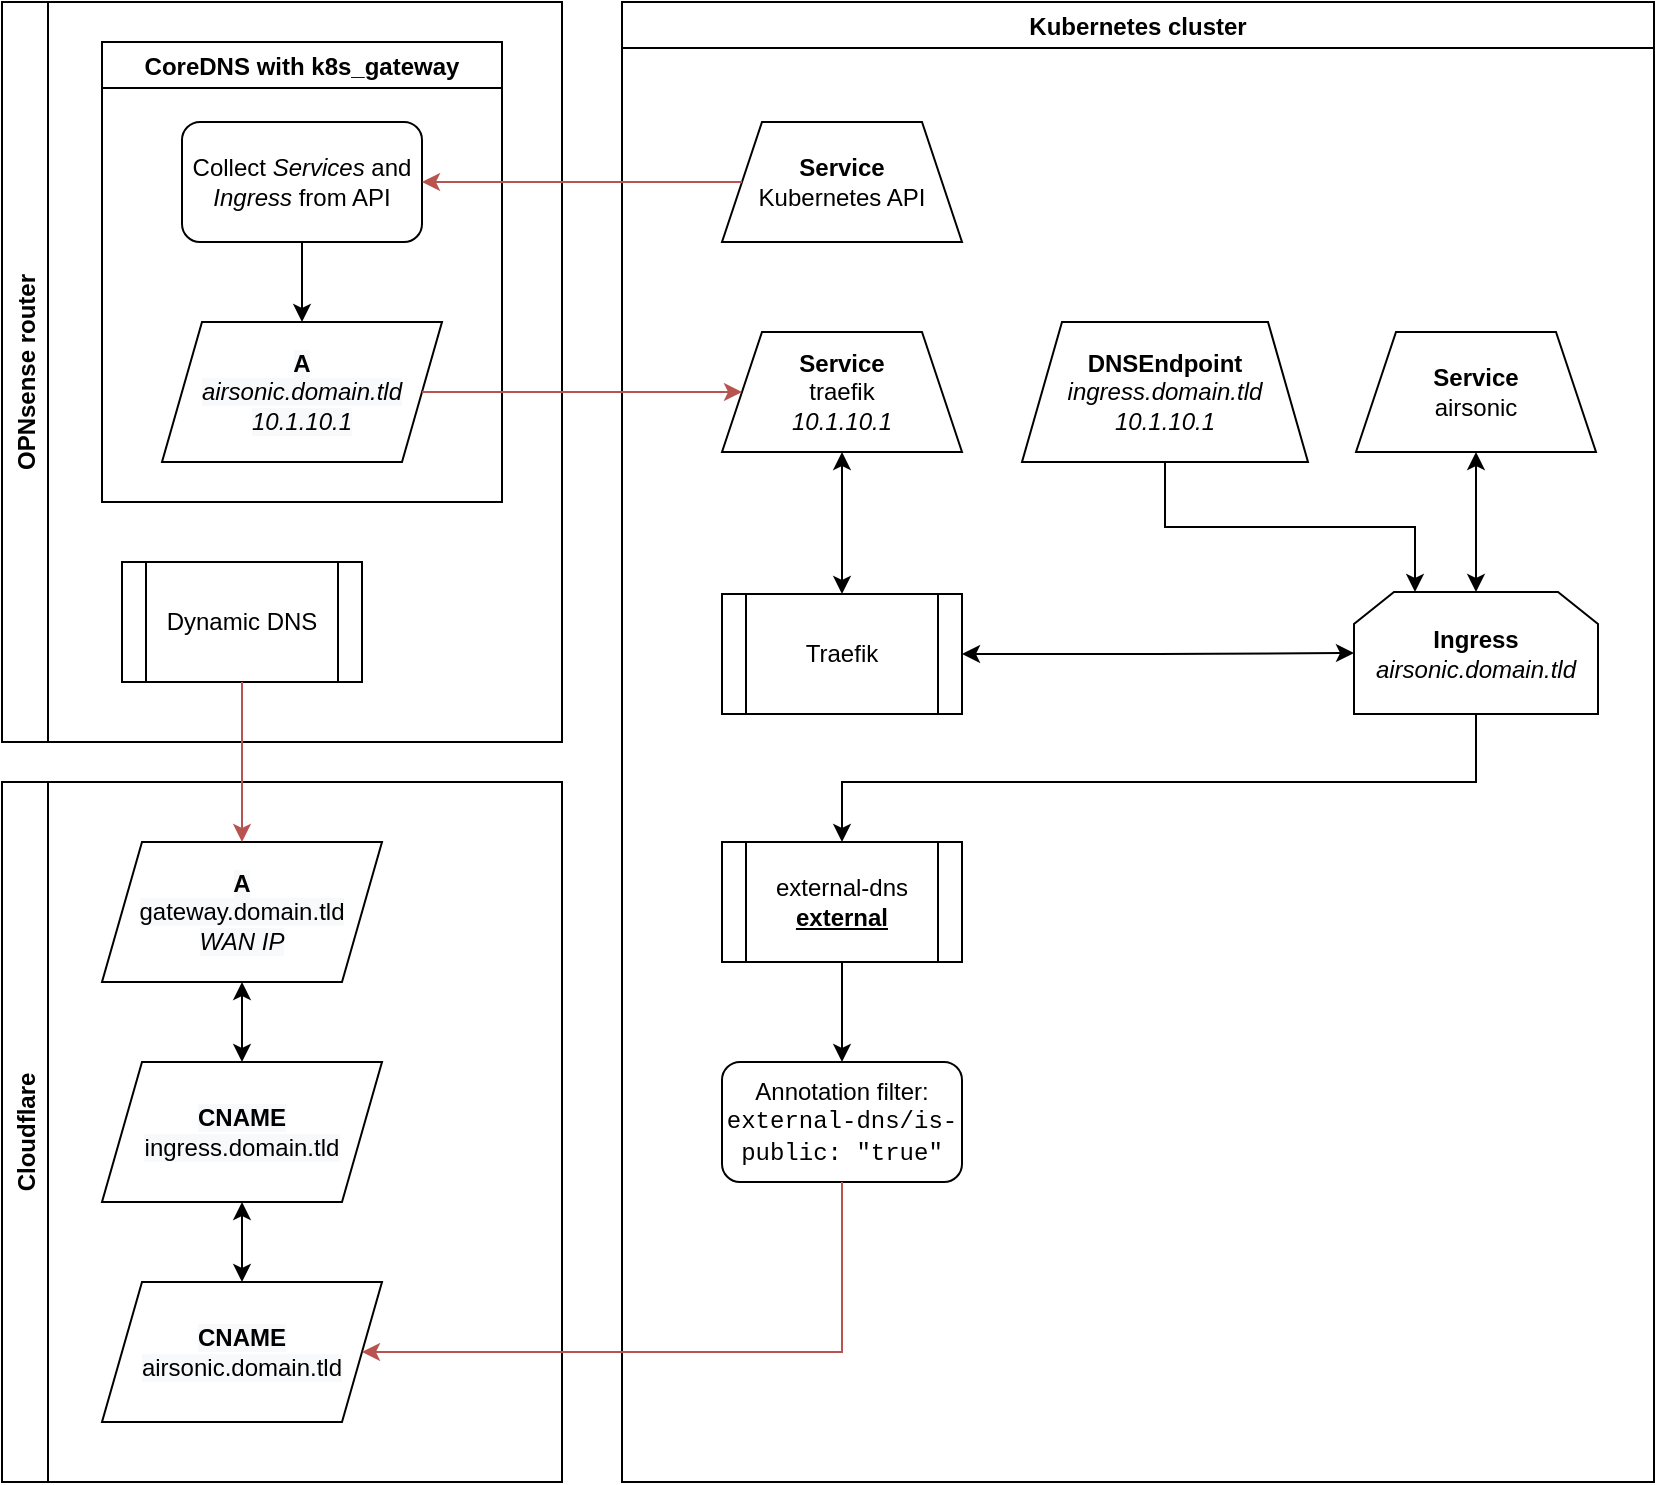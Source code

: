 <mxfile version="14.6.13" type="device"><diagram id="lf2ot1lF9yandg3fV4EM" name="Page-1"><mxGraphModel dx="1106" dy="822" grid="1" gridSize="10" guides="1" tooltips="1" connect="1" arrows="1" fold="1" page="1" pageScale="1" pageWidth="1169" pageHeight="827" math="0" shadow="0"><root><mxCell id="0"/><mxCell id="1" parent="0"/><mxCell id="PXenvj-unSpf0I4VMKXi-4" value="Kubernetes cluster" style="swimlane;" vertex="1" parent="1"><mxGeometry x="360" y="40" width="516" height="740" as="geometry"/></mxCell><mxCell id="PXenvj-unSpf0I4VMKXi-10" style="edgeStyle=orthogonalEdgeStyle;rounded=0;orthogonalLoop=1;jettySize=auto;html=1;exitX=0.5;exitY=0;exitDx=0;exitDy=0;entryX=0.5;entryY=1;entryDx=0;entryDy=0;startArrow=classic;startFill=1;" edge="1" parent="PXenvj-unSpf0I4VMKXi-4" source="PXenvj-unSpf0I4VMKXi-8" target="PXenvj-unSpf0I4VMKXi-9"><mxGeometry relative="1" as="geometry"/></mxCell><mxCell id="PXenvj-unSpf0I4VMKXi-41" style="edgeStyle=orthogonalEdgeStyle;rounded=0;orthogonalLoop=1;jettySize=auto;html=1;entryX=0.5;entryY=0;entryDx=0;entryDy=0;startArrow=none;startFill=0;" edge="1" parent="PXenvj-unSpf0I4VMKXi-4" source="PXenvj-unSpf0I4VMKXi-8" target="W6l2yXhy9E4_H8duNwl--6"><mxGeometry relative="1" as="geometry"><Array as="points"><mxPoint x="427" y="390"/><mxPoint x="110" y="390"/></Array></mxGeometry></mxCell><mxCell id="PXenvj-unSpf0I4VMKXi-8" value="&lt;b&gt;Ingress&lt;/b&gt;&lt;br&gt;&lt;i&gt;airsonic.domain.tld&lt;/i&gt;" style="shape=loopLimit;whiteSpace=wrap;html=1;" vertex="1" parent="PXenvj-unSpf0I4VMKXi-4"><mxGeometry x="366" y="295" width="122" height="61" as="geometry"/></mxCell><mxCell id="PXenvj-unSpf0I4VMKXi-9" value="&lt;b&gt;Service&lt;/b&gt;&lt;br&gt;airsonic" style="shape=trapezoid;perimeter=trapezoidPerimeter;whiteSpace=wrap;html=1;fixedSize=1;" vertex="1" parent="PXenvj-unSpf0I4VMKXi-4"><mxGeometry x="367" y="165" width="120" height="60" as="geometry"/></mxCell><mxCell id="PXenvj-unSpf0I4VMKXi-42" style="edgeStyle=orthogonalEdgeStyle;rounded=0;orthogonalLoop=1;jettySize=auto;html=1;exitX=0.5;exitY=1;exitDx=0;exitDy=0;entryX=0.25;entryY=0;entryDx=0;entryDy=0;startArrow=none;startFill=0;" edge="1" parent="PXenvj-unSpf0I4VMKXi-4" source="PXenvj-unSpf0I4VMKXi-20" target="PXenvj-unSpf0I4VMKXi-8"><mxGeometry relative="1" as="geometry"/></mxCell><mxCell id="PXenvj-unSpf0I4VMKXi-20" value="&lt;b&gt;DNSEndpoint&lt;/b&gt;&lt;br&gt;&lt;i&gt;ingress.domain.tld&lt;/i&gt;&lt;br&gt;&lt;i&gt;10.1.10.1&lt;/i&gt;" style="shape=trapezoid;perimeter=trapezoidPerimeter;whiteSpace=wrap;html=1;fixedSize=1;" vertex="1" parent="PXenvj-unSpf0I4VMKXi-4"><mxGeometry x="200" y="160" width="143" height="70" as="geometry"/></mxCell><mxCell id="PXenvj-unSpf0I4VMKXi-37" style="edgeStyle=orthogonalEdgeStyle;rounded=0;orthogonalLoop=1;jettySize=auto;html=1;entryX=0.5;entryY=0;entryDx=0;entryDy=0;startArrow=none;startFill=0;" edge="1" parent="PXenvj-unSpf0I4VMKXi-4" source="W6l2yXhy9E4_H8duNwl--6" target="PXenvj-unSpf0I4VMKXi-36"><mxGeometry relative="1" as="geometry"/></mxCell><mxCell id="W6l2yXhy9E4_H8duNwl--6" value="external-dns&lt;br&gt;&lt;b&gt;&lt;u&gt;external&lt;/u&gt;&lt;/b&gt;" style="shape=process;whiteSpace=wrap;html=1;backgroundOutline=1;" parent="PXenvj-unSpf0I4VMKXi-4" vertex="1"><mxGeometry x="50" y="420" width="120" height="60" as="geometry"/></mxCell><mxCell id="PXenvj-unSpf0I4VMKXi-35" style="edgeStyle=orthogonalEdgeStyle;rounded=0;orthogonalLoop=1;jettySize=auto;html=1;exitX=0.5;exitY=1;exitDx=0;exitDy=0;entryX=0.5;entryY=0;entryDx=0;entryDy=0;startArrow=classic;startFill=1;" edge="1" parent="PXenvj-unSpf0I4VMKXi-4" source="PXenvj-unSpf0I4VMKXi-14" target="PXenvj-unSpf0I4VMKXi-33"><mxGeometry relative="1" as="geometry"/></mxCell><mxCell id="PXenvj-unSpf0I4VMKXi-14" value="&lt;b&gt;Service&lt;/b&gt;&lt;br&gt;traefik&lt;br&gt;&lt;i&gt;10.1.10.1&lt;/i&gt;" style="shape=trapezoid;perimeter=trapezoidPerimeter;whiteSpace=wrap;html=1;fixedSize=1;" vertex="1" parent="PXenvj-unSpf0I4VMKXi-4"><mxGeometry x="50" y="165" width="120" height="60" as="geometry"/></mxCell><mxCell id="PXenvj-unSpf0I4VMKXi-34" style="edgeStyle=orthogonalEdgeStyle;rounded=0;orthogonalLoop=1;jettySize=auto;html=1;exitX=1;exitY=0.5;exitDx=0;exitDy=0;entryX=0;entryY=0.5;entryDx=0;entryDy=0;startArrow=classic;startFill=1;" edge="1" parent="PXenvj-unSpf0I4VMKXi-4" source="PXenvj-unSpf0I4VMKXi-33" target="PXenvj-unSpf0I4VMKXi-8"><mxGeometry relative="1" as="geometry"/></mxCell><mxCell id="PXenvj-unSpf0I4VMKXi-33" value="Traefik" style="shape=process;whiteSpace=wrap;html=1;backgroundOutline=1;" vertex="1" parent="PXenvj-unSpf0I4VMKXi-4"><mxGeometry x="50" y="296" width="120" height="60" as="geometry"/></mxCell><mxCell id="PXenvj-unSpf0I4VMKXi-36" value="Annotation filter:&lt;br&gt;&lt;font face=&quot;Courier New&quot;&gt;external-dns/is-public: &quot;true&quot;&lt;/font&gt;" style="rounded=1;whiteSpace=wrap;html=1;" vertex="1" parent="PXenvj-unSpf0I4VMKXi-4"><mxGeometry x="50" y="530" width="120" height="60" as="geometry"/></mxCell><mxCell id="PXenvj-unSpf0I4VMKXi-49" value="&lt;b&gt;Service&lt;/b&gt;&lt;br&gt;Kubernetes API" style="shape=trapezoid;perimeter=trapezoidPerimeter;whiteSpace=wrap;html=1;fixedSize=1;" vertex="1" parent="PXenvj-unSpf0I4VMKXi-4"><mxGeometry x="50" y="60" width="120" height="60" as="geometry"/></mxCell><mxCell id="PXenvj-unSpf0I4VMKXi-25" value="Cloudflare" style="swimlane;horizontal=0;" vertex="1" parent="1"><mxGeometry x="50" y="430" width="280" height="350" as="geometry"/></mxCell><mxCell id="PXenvj-unSpf0I4VMKXi-12" value="&lt;span style=&quot;text-align: center ; text-indent: 0px ; background-color: rgb(248 , 249 , 250) ; display: inline ; float: none&quot;&gt;&lt;b style=&quot;color: rgb(0 , 0 , 0) ; font-family: &amp;#34;helvetica&amp;#34; ; font-size: 12px ; font-style: normal ; letter-spacing: normal ; text-transform: none ; word-spacing: 0px&quot;&gt;A&lt;/b&gt;&lt;br&gt;&lt;font face=&quot;helvetica&quot;&gt;gateway.domain.tld&lt;/font&gt;&lt;br&gt;&lt;font face=&quot;helvetica&quot;&gt;&lt;i&gt;WAN IP&lt;/i&gt;&lt;/font&gt;&lt;br&gt;&lt;/span&gt;" style="shape=parallelogram;perimeter=parallelogramPerimeter;whiteSpace=wrap;html=1;fixedSize=1;" vertex="1" parent="PXenvj-unSpf0I4VMKXi-25"><mxGeometry x="50" y="30" width="140" height="70" as="geometry"/></mxCell><mxCell id="PXenvj-unSpf0I4VMKXi-15" value="&lt;span style=&quot;text-align: center ; text-indent: 0px ; background-color: rgb(248 , 249 , 250) ; display: inline ; float: none&quot;&gt;&lt;b style=&quot;color: rgb(0 , 0 , 0) ; font-family: &amp;#34;helvetica&amp;#34; ; font-size: 12px ; font-style: normal ; letter-spacing: normal ; text-transform: none ; word-spacing: 0px&quot;&gt;CNAME&lt;/b&gt;&lt;br&gt;&lt;font face=&quot;helvetica&quot;&gt;ingress.domain.tld&lt;/font&gt;&lt;br&gt;&lt;/span&gt;" style="shape=parallelogram;perimeter=parallelogramPerimeter;whiteSpace=wrap;html=1;fixedSize=1;" vertex="1" parent="PXenvj-unSpf0I4VMKXi-25"><mxGeometry x="50" y="140" width="140" height="70" as="geometry"/></mxCell><mxCell id="PXenvj-unSpf0I4VMKXi-17" value="&lt;span style=&quot;text-align: center ; text-indent: 0px ; background-color: rgb(248 , 249 , 250) ; display: inline ; float: none&quot;&gt;&lt;b style=&quot;color: rgb(0 , 0 , 0) ; font-family: &amp;#34;helvetica&amp;#34; ; font-size: 12px ; font-style: normal ; letter-spacing: normal ; text-transform: none ; word-spacing: 0px&quot;&gt;CNAME&lt;/b&gt;&lt;br&gt;&lt;font face=&quot;helvetica&quot;&gt;airsonic.domain.tld&lt;/font&gt;&lt;br&gt;&lt;/span&gt;" style="shape=parallelogram;perimeter=parallelogramPerimeter;whiteSpace=wrap;html=1;fixedSize=1;" vertex="1" parent="PXenvj-unSpf0I4VMKXi-25"><mxGeometry x="50" y="250" width="140" height="70" as="geometry"/></mxCell><mxCell id="PXenvj-unSpf0I4VMKXi-16" style="edgeStyle=orthogonalEdgeStyle;rounded=0;orthogonalLoop=1;jettySize=auto;html=1;startArrow=classic;startFill=1;" edge="1" parent="PXenvj-unSpf0I4VMKXi-25" source="PXenvj-unSpf0I4VMKXi-15" target="PXenvj-unSpf0I4VMKXi-12"><mxGeometry relative="1" as="geometry"/></mxCell><mxCell id="PXenvj-unSpf0I4VMKXi-18" style="edgeStyle=orthogonalEdgeStyle;rounded=0;orthogonalLoop=1;jettySize=auto;html=1;startArrow=classic;startFill=1;" edge="1" parent="PXenvj-unSpf0I4VMKXi-25" source="PXenvj-unSpf0I4VMKXi-17" target="PXenvj-unSpf0I4VMKXi-15"><mxGeometry relative="1" as="geometry"/></mxCell><mxCell id="PXenvj-unSpf0I4VMKXi-30" value="OPNsense router" style="swimlane;horizontal=0;" vertex="1" parent="1"><mxGeometry x="50" y="40" width="280" height="370" as="geometry"/></mxCell><mxCell id="PXenvj-unSpf0I4VMKXi-24" value="CoreDNS with k8s_gateway" style="swimlane;" vertex="1" parent="PXenvj-unSpf0I4VMKXi-30"><mxGeometry x="50" y="20" width="200" height="230" as="geometry"/></mxCell><mxCell id="PXenvj-unSpf0I4VMKXi-27" value="&lt;span style=&quot;text-align: center ; text-indent: 0px ; background-color: rgb(248 , 249 , 250) ; display: inline ; float: none&quot;&gt;&lt;b style=&quot;color: rgb(0 , 0 , 0) ; font-family: &amp;#34;helvetica&amp;#34; ; font-size: 12px ; font-style: normal ; letter-spacing: normal ; text-transform: none ; word-spacing: 0px&quot;&gt;A&lt;/b&gt;&lt;br&gt;&lt;font face=&quot;helvetica&quot;&gt;&lt;i&gt;airsonic.domain.tld&lt;/i&gt;&lt;/font&gt;&lt;br&gt;&lt;font face=&quot;helvetica&quot;&gt;&lt;i&gt;10.1.10.1&lt;/i&gt;&lt;/font&gt;&lt;br&gt;&lt;/span&gt;" style="shape=parallelogram;perimeter=parallelogramPerimeter;whiteSpace=wrap;html=1;fixedSize=1;" vertex="1" parent="PXenvj-unSpf0I4VMKXi-24"><mxGeometry x="30" y="140" width="140" height="70" as="geometry"/></mxCell><mxCell id="PXenvj-unSpf0I4VMKXi-53" style="edgeStyle=orthogonalEdgeStyle;rounded=0;jumpStyle=arc;orthogonalLoop=1;jettySize=auto;html=1;exitX=0.5;exitY=1;exitDx=0;exitDy=0;entryX=0.5;entryY=0;entryDx=0;entryDy=0;startArrow=none;startFill=0;" edge="1" parent="PXenvj-unSpf0I4VMKXi-24" source="PXenvj-unSpf0I4VMKXi-50" target="PXenvj-unSpf0I4VMKXi-27"><mxGeometry relative="1" as="geometry"/></mxCell><mxCell id="PXenvj-unSpf0I4VMKXi-50" value="Collect &lt;i&gt;Services&lt;/i&gt; and &lt;i&gt;Ingress&lt;/i&gt; from API" style="rounded=1;whiteSpace=wrap;html=1;" vertex="1" parent="PXenvj-unSpf0I4VMKXi-24"><mxGeometry x="40" y="40" width="120" height="60" as="geometry"/></mxCell><mxCell id="PXenvj-unSpf0I4VMKXi-45" value="Dynamic DNS" style="shape=process;whiteSpace=wrap;html=1;backgroundOutline=1;" vertex="1" parent="PXenvj-unSpf0I4VMKXi-30"><mxGeometry x="60" y="280" width="120" height="60" as="geometry"/></mxCell><mxCell id="PXenvj-unSpf0I4VMKXi-52" style="edgeStyle=orthogonalEdgeStyle;rounded=0;jumpStyle=arc;orthogonalLoop=1;jettySize=auto;html=1;exitX=0;exitY=0.5;exitDx=0;exitDy=0;entryX=1;entryY=0.5;entryDx=0;entryDy=0;startArrow=none;startFill=0;fillColor=#f8cecc;strokeColor=#b85450;" edge="1" parent="1" source="PXenvj-unSpf0I4VMKXi-49" target="PXenvj-unSpf0I4VMKXi-50"><mxGeometry relative="1" as="geometry"/></mxCell><mxCell id="PXenvj-unSpf0I4VMKXi-54" style="edgeStyle=orthogonalEdgeStyle;rounded=0;jumpStyle=arc;orthogonalLoop=1;jettySize=auto;html=1;exitX=1;exitY=0.5;exitDx=0;exitDy=0;entryX=0;entryY=0.5;entryDx=0;entryDy=0;startArrow=none;startFill=0;fillColor=#f8cecc;strokeColor=#b85450;" edge="1" parent="1" source="PXenvj-unSpf0I4VMKXi-27" target="PXenvj-unSpf0I4VMKXi-14"><mxGeometry relative="1" as="geometry"/></mxCell><mxCell id="PXenvj-unSpf0I4VMKXi-55" style="edgeStyle=orthogonalEdgeStyle;rounded=0;jumpStyle=arc;orthogonalLoop=1;jettySize=auto;html=1;exitX=0.5;exitY=1;exitDx=0;exitDy=0;entryX=0.5;entryY=0;entryDx=0;entryDy=0;startArrow=none;startFill=0;fillColor=#f8cecc;strokeColor=#b85450;" edge="1" parent="1" source="PXenvj-unSpf0I4VMKXi-45" target="PXenvj-unSpf0I4VMKXi-12"><mxGeometry relative="1" as="geometry"/></mxCell><mxCell id="PXenvj-unSpf0I4VMKXi-56" style="edgeStyle=orthogonalEdgeStyle;rounded=0;jumpStyle=arc;orthogonalLoop=1;jettySize=auto;html=1;exitX=0.5;exitY=1;exitDx=0;exitDy=0;entryX=1;entryY=0.5;entryDx=0;entryDy=0;startArrow=none;startFill=0;fillColor=#f8cecc;strokeColor=#b85450;" edge="1" parent="1" source="PXenvj-unSpf0I4VMKXi-36" target="PXenvj-unSpf0I4VMKXi-17"><mxGeometry relative="1" as="geometry"><Array as="points"><mxPoint x="470" y="715"/></Array></mxGeometry></mxCell></root></mxGraphModel></diagram></mxfile>